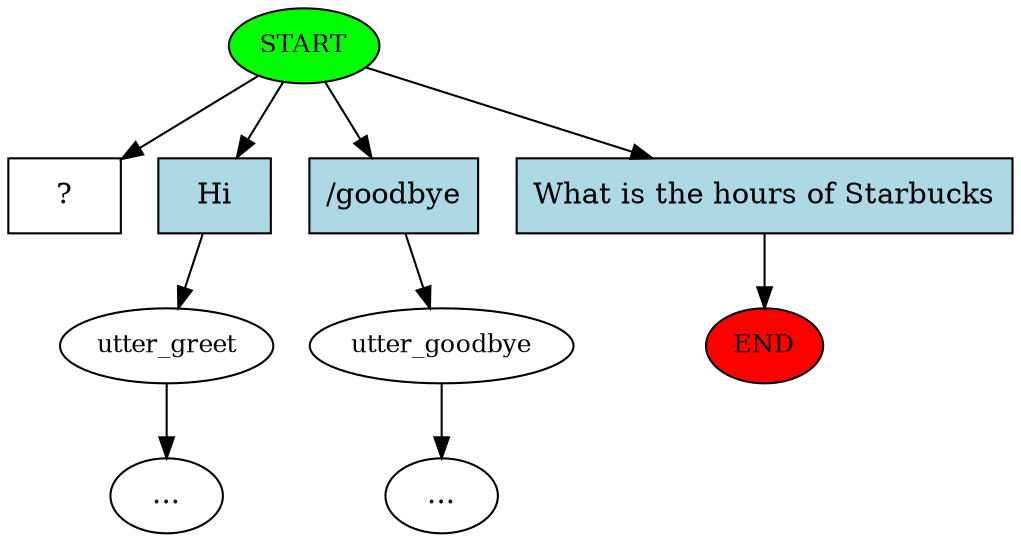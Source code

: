 digraph  {
0 [class="start active", fillcolor=green, fontsize=12, label=START, style=filled];
"-1" [class=end, fillcolor=red, fontsize=12, label=END, style=filled];
1 [class="", fontsize=12, label=utter_greet];
11 [class="", fontsize=12, label=utter_goodbye];
"-13" [class=ellipsis, label="..."];
"-33" [class=ellipsis, label="..."];
32 [class="intent dashed active", label="  ?  ", shape=rect];
33 [class=intent, fillcolor=lightblue, label=Hi, shape=rect, style=filled];
34 [class=intent, fillcolor=lightblue, label="\/goodbye", shape=rect, style=filled];
35 [class=intent, fillcolor=lightblue, label="What\ is\ the\ hours\ of\ Starbucks", shape=rect, style=filled];
0 -> 32  [class=active, key=NONE, label=""];
0 -> 33  [class="", key=0];
0 -> 34  [class="", key=0];
0 -> 35  [class="", key=0];
1 -> "-33"  [class="", key=NONE, label=""];
11 -> "-13"  [class="", key=NONE, label=""];
33 -> 1  [class="", key=0];
34 -> 11  [class="", key=0];
35 -> "-1"  [class="", key=0];
}
